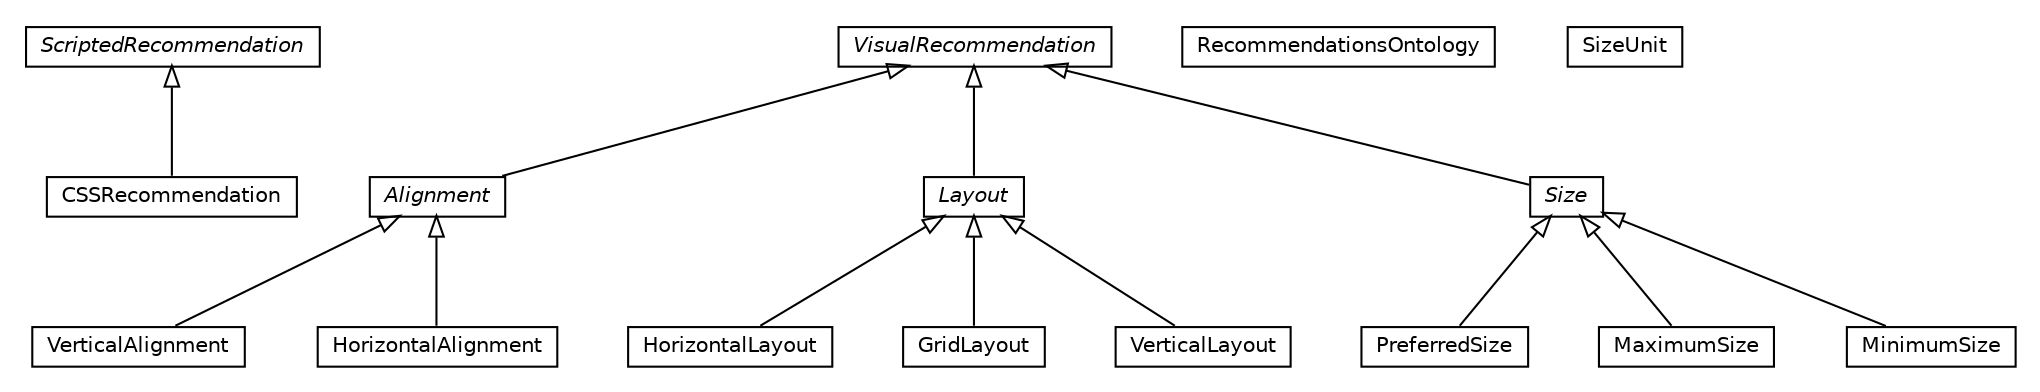 #!/usr/local/bin/dot
#
# Class diagram 
# Generated by UMLGraph version R5_6-24-gf6e263 (http://www.umlgraph.org/)
#

digraph G {
	edge [fontname="Helvetica",fontsize=10,labelfontname="Helvetica",labelfontsize=10];
	node [fontname="Helvetica",fontsize=10,shape=plaintext];
	nodesep=0.25;
	ranksep=0.5;
	// org.universAAL.ontology.recommendations.CSSRecommendation
	c39993 [label=<<table title="org.universAAL.ontology.recommendations.CSSRecommendation" border="0" cellborder="1" cellspacing="0" cellpadding="2" port="p" href="./CSSRecommendation.html">
		<tr><td><table border="0" cellspacing="0" cellpadding="1">
<tr><td align="center" balign="center"> CSSRecommendation </td></tr>
		</table></td></tr>
		</table>>, URL="./CSSRecommendation.html", fontname="Helvetica", fontcolor="black", fontsize=10.0];
	// org.universAAL.ontology.recommendations.VerticalAlignment
	c39994 [label=<<table title="org.universAAL.ontology.recommendations.VerticalAlignment" border="0" cellborder="1" cellspacing="0" cellpadding="2" port="p" href="./VerticalAlignment.html">
		<tr><td><table border="0" cellspacing="0" cellpadding="1">
<tr><td align="center" balign="center"> VerticalAlignment </td></tr>
		</table></td></tr>
		</table>>, URL="./VerticalAlignment.html", fontname="Helvetica", fontcolor="black", fontsize=10.0];
	// org.universAAL.ontology.recommendations.PreferredSize
	c39995 [label=<<table title="org.universAAL.ontology.recommendations.PreferredSize" border="0" cellborder="1" cellspacing="0" cellpadding="2" port="p" href="./PreferredSize.html">
		<tr><td><table border="0" cellspacing="0" cellpadding="1">
<tr><td align="center" balign="center"> PreferredSize </td></tr>
		</table></td></tr>
		</table>>, URL="./PreferredSize.html", fontname="Helvetica", fontcolor="black", fontsize=10.0];
	// org.universAAL.ontology.recommendations.HorizontalAlignment
	c39996 [label=<<table title="org.universAAL.ontology.recommendations.HorizontalAlignment" border="0" cellborder="1" cellspacing="0" cellpadding="2" port="p" href="./HorizontalAlignment.html">
		<tr><td><table border="0" cellspacing="0" cellpadding="1">
<tr><td align="center" balign="center"> HorizontalAlignment </td></tr>
		</table></td></tr>
		</table>>, URL="./HorizontalAlignment.html", fontname="Helvetica", fontcolor="black", fontsize=10.0];
	// org.universAAL.ontology.recommendations.HorizontalLayout
	c39997 [label=<<table title="org.universAAL.ontology.recommendations.HorizontalLayout" border="0" cellborder="1" cellspacing="0" cellpadding="2" port="p" href="./HorizontalLayout.html">
		<tr><td><table border="0" cellspacing="0" cellpadding="1">
<tr><td align="center" balign="center"> HorizontalLayout </td></tr>
		</table></td></tr>
		</table>>, URL="./HorizontalLayout.html", fontname="Helvetica", fontcolor="black", fontsize=10.0];
	// org.universAAL.ontology.recommendations.GridLayout
	c39998 [label=<<table title="org.universAAL.ontology.recommendations.GridLayout" border="0" cellborder="1" cellspacing="0" cellpadding="2" port="p" href="./GridLayout.html">
		<tr><td><table border="0" cellspacing="0" cellpadding="1">
<tr><td align="center" balign="center"> GridLayout </td></tr>
		</table></td></tr>
		</table>>, URL="./GridLayout.html", fontname="Helvetica", fontcolor="black", fontsize=10.0];
	// org.universAAL.ontology.recommendations.Alignment
	c39999 [label=<<table title="org.universAAL.ontology.recommendations.Alignment" border="0" cellborder="1" cellspacing="0" cellpadding="2" port="p" href="./Alignment.html">
		<tr><td><table border="0" cellspacing="0" cellpadding="1">
<tr><td align="center" balign="center"><font face="Helvetica-Oblique"> Alignment </font></td></tr>
		</table></td></tr>
		</table>>, URL="./Alignment.html", fontname="Helvetica", fontcolor="black", fontsize=10.0];
	// org.universAAL.ontology.recommendations.Layout
	c40000 [label=<<table title="org.universAAL.ontology.recommendations.Layout" border="0" cellborder="1" cellspacing="0" cellpadding="2" port="p" href="./Layout.html">
		<tr><td><table border="0" cellspacing="0" cellpadding="1">
<tr><td align="center" balign="center"><font face="Helvetica-Oblique"> Layout </font></td></tr>
		</table></td></tr>
		</table>>, URL="./Layout.html", fontname="Helvetica", fontcolor="black", fontsize=10.0];
	// org.universAAL.ontology.recommendations.VerticalLayout
	c40001 [label=<<table title="org.universAAL.ontology.recommendations.VerticalLayout" border="0" cellborder="1" cellspacing="0" cellpadding="2" port="p" href="./VerticalLayout.html">
		<tr><td><table border="0" cellspacing="0" cellpadding="1">
<tr><td align="center" balign="center"> VerticalLayout </td></tr>
		</table></td></tr>
		</table>>, URL="./VerticalLayout.html", fontname="Helvetica", fontcolor="black", fontsize=10.0];
	// org.universAAL.ontology.recommendations.RecommendationsOntology
	c40002 [label=<<table title="org.universAAL.ontology.recommendations.RecommendationsOntology" border="0" cellborder="1" cellspacing="0" cellpadding="2" port="p" href="./RecommendationsOntology.html">
		<tr><td><table border="0" cellspacing="0" cellpadding="1">
<tr><td align="center" balign="center"> RecommendationsOntology </td></tr>
		</table></td></tr>
		</table>>, URL="./RecommendationsOntology.html", fontname="Helvetica", fontcolor="black", fontsize=10.0];
	// org.universAAL.ontology.recommendations.MaximumSize
	c40003 [label=<<table title="org.universAAL.ontology.recommendations.MaximumSize" border="0" cellborder="1" cellspacing="0" cellpadding="2" port="p" href="./MaximumSize.html">
		<tr><td><table border="0" cellspacing="0" cellpadding="1">
<tr><td align="center" balign="center"> MaximumSize </td></tr>
		</table></td></tr>
		</table>>, URL="./MaximumSize.html", fontname="Helvetica", fontcolor="black", fontsize=10.0];
	// org.universAAL.ontology.recommendations.ScriptedRecommendation
	c40004 [label=<<table title="org.universAAL.ontology.recommendations.ScriptedRecommendation" border="0" cellborder="1" cellspacing="0" cellpadding="2" port="p" href="./ScriptedRecommendation.html">
		<tr><td><table border="0" cellspacing="0" cellpadding="1">
<tr><td align="center" balign="center"><font face="Helvetica-Oblique"> ScriptedRecommendation </font></td></tr>
		</table></td></tr>
		</table>>, URL="./ScriptedRecommendation.html", fontname="Helvetica", fontcolor="black", fontsize=10.0];
	// org.universAAL.ontology.recommendations.SizeUnit
	c40005 [label=<<table title="org.universAAL.ontology.recommendations.SizeUnit" border="0" cellborder="1" cellspacing="0" cellpadding="2" port="p" href="./SizeUnit.html">
		<tr><td><table border="0" cellspacing="0" cellpadding="1">
<tr><td align="center" balign="center"> SizeUnit </td></tr>
		</table></td></tr>
		</table>>, URL="./SizeUnit.html", fontname="Helvetica", fontcolor="black", fontsize=10.0];
	// org.universAAL.ontology.recommendations.VisualRecommendation
	c40006 [label=<<table title="org.universAAL.ontology.recommendations.VisualRecommendation" border="0" cellborder="1" cellspacing="0" cellpadding="2" port="p" href="./VisualRecommendation.html">
		<tr><td><table border="0" cellspacing="0" cellpadding="1">
<tr><td align="center" balign="center"><font face="Helvetica-Oblique"> VisualRecommendation </font></td></tr>
		</table></td></tr>
		</table>>, URL="./VisualRecommendation.html", fontname="Helvetica", fontcolor="black", fontsize=10.0];
	// org.universAAL.ontology.recommendations.Size
	c40007 [label=<<table title="org.universAAL.ontology.recommendations.Size" border="0" cellborder="1" cellspacing="0" cellpadding="2" port="p" href="./Size.html">
		<tr><td><table border="0" cellspacing="0" cellpadding="1">
<tr><td align="center" balign="center"><font face="Helvetica-Oblique"> Size </font></td></tr>
		</table></td></tr>
		</table>>, URL="./Size.html", fontname="Helvetica", fontcolor="black", fontsize=10.0];
	// org.universAAL.ontology.recommendations.MinimumSize
	c40008 [label=<<table title="org.universAAL.ontology.recommendations.MinimumSize" border="0" cellborder="1" cellspacing="0" cellpadding="2" port="p" href="./MinimumSize.html">
		<tr><td><table border="0" cellspacing="0" cellpadding="1">
<tr><td align="center" balign="center"> MinimumSize </td></tr>
		</table></td></tr>
		</table>>, URL="./MinimumSize.html", fontname="Helvetica", fontcolor="black", fontsize=10.0];
	//org.universAAL.ontology.recommendations.CSSRecommendation extends org.universAAL.ontology.recommendations.ScriptedRecommendation
	c40004:p -> c39993:p [dir=back,arrowtail=empty];
	//org.universAAL.ontology.recommendations.VerticalAlignment extends org.universAAL.ontology.recommendations.Alignment
	c39999:p -> c39994:p [dir=back,arrowtail=empty];
	//org.universAAL.ontology.recommendations.PreferredSize extends org.universAAL.ontology.recommendations.Size
	c40007:p -> c39995:p [dir=back,arrowtail=empty];
	//org.universAAL.ontology.recommendations.HorizontalAlignment extends org.universAAL.ontology.recommendations.Alignment
	c39999:p -> c39996:p [dir=back,arrowtail=empty];
	//org.universAAL.ontology.recommendations.HorizontalLayout extends org.universAAL.ontology.recommendations.Layout
	c40000:p -> c39997:p [dir=back,arrowtail=empty];
	//org.universAAL.ontology.recommendations.GridLayout extends org.universAAL.ontology.recommendations.Layout
	c40000:p -> c39998:p [dir=back,arrowtail=empty];
	//org.universAAL.ontology.recommendations.Alignment extends org.universAAL.ontology.recommendations.VisualRecommendation
	c40006:p -> c39999:p [dir=back,arrowtail=empty];
	//org.universAAL.ontology.recommendations.Layout extends org.universAAL.ontology.recommendations.VisualRecommendation
	c40006:p -> c40000:p [dir=back,arrowtail=empty];
	//org.universAAL.ontology.recommendations.VerticalLayout extends org.universAAL.ontology.recommendations.Layout
	c40000:p -> c40001:p [dir=back,arrowtail=empty];
	//org.universAAL.ontology.recommendations.MaximumSize extends org.universAAL.ontology.recommendations.Size
	c40007:p -> c40003:p [dir=back,arrowtail=empty];
	//org.universAAL.ontology.recommendations.Size extends org.universAAL.ontology.recommendations.VisualRecommendation
	c40006:p -> c40007:p [dir=back,arrowtail=empty];
	//org.universAAL.ontology.recommendations.MinimumSize extends org.universAAL.ontology.recommendations.Size
	c40007:p -> c40008:p [dir=back,arrowtail=empty];
}

